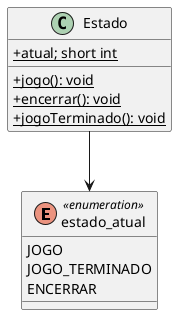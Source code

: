@startuml
!startsub ESTADO

skinparam classAttributeIconSize 0

enum estado_atual <<enumeration>> {
    JOGO
    JOGO_TERMINADO
    ENCERRAR
}

class "Estado"{
    + {static} jogo(): void
    + {static} encerrar(): void
    + {static} jogoTerminado(): void
    
    + {static} atual; short int 
}

Estado --> estado_atual

!endsub
@enduml